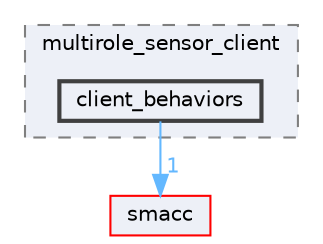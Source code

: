 digraph "smacc_client_library/multirole_sensor_client/include/multirole_sensor_client/client_behaviors"
{
 // LATEX_PDF_SIZE
  bgcolor="transparent";
  edge [fontname=Helvetica,fontsize=10,labelfontname=Helvetica,labelfontsize=10];
  node [fontname=Helvetica,fontsize=10,shape=box,height=0.2,width=0.4];
  compound=true
  subgraph clusterdir_c8c3747fbb068852747505467f59918b {
    graph [ bgcolor="#edf0f7", pencolor="grey50", label="multirole_sensor_client", fontname=Helvetica,fontsize=10 style="filled,dashed", URL="dir_c8c3747fbb068852747505467f59918b.html",tooltip=""]
  dir_435a340f384da46cb7523848fd523f53 [label="client_behaviors", fillcolor="#edf0f7", color="grey25", style="filled,bold", URL="dir_435a340f384da46cb7523848fd523f53.html",tooltip=""];
  }
  dir_6e3e4532ae0db906acb0c92fce514b9e [label="smacc", fillcolor="#edf0f7", color="red", style="filled", URL="dir_6e3e4532ae0db906acb0c92fce514b9e.html",tooltip=""];
  dir_435a340f384da46cb7523848fd523f53->dir_6e3e4532ae0db906acb0c92fce514b9e [headlabel="1", labeldistance=1.5 headhref="dir_000016_000090.html" color="steelblue1" fontcolor="steelblue1"];
}
